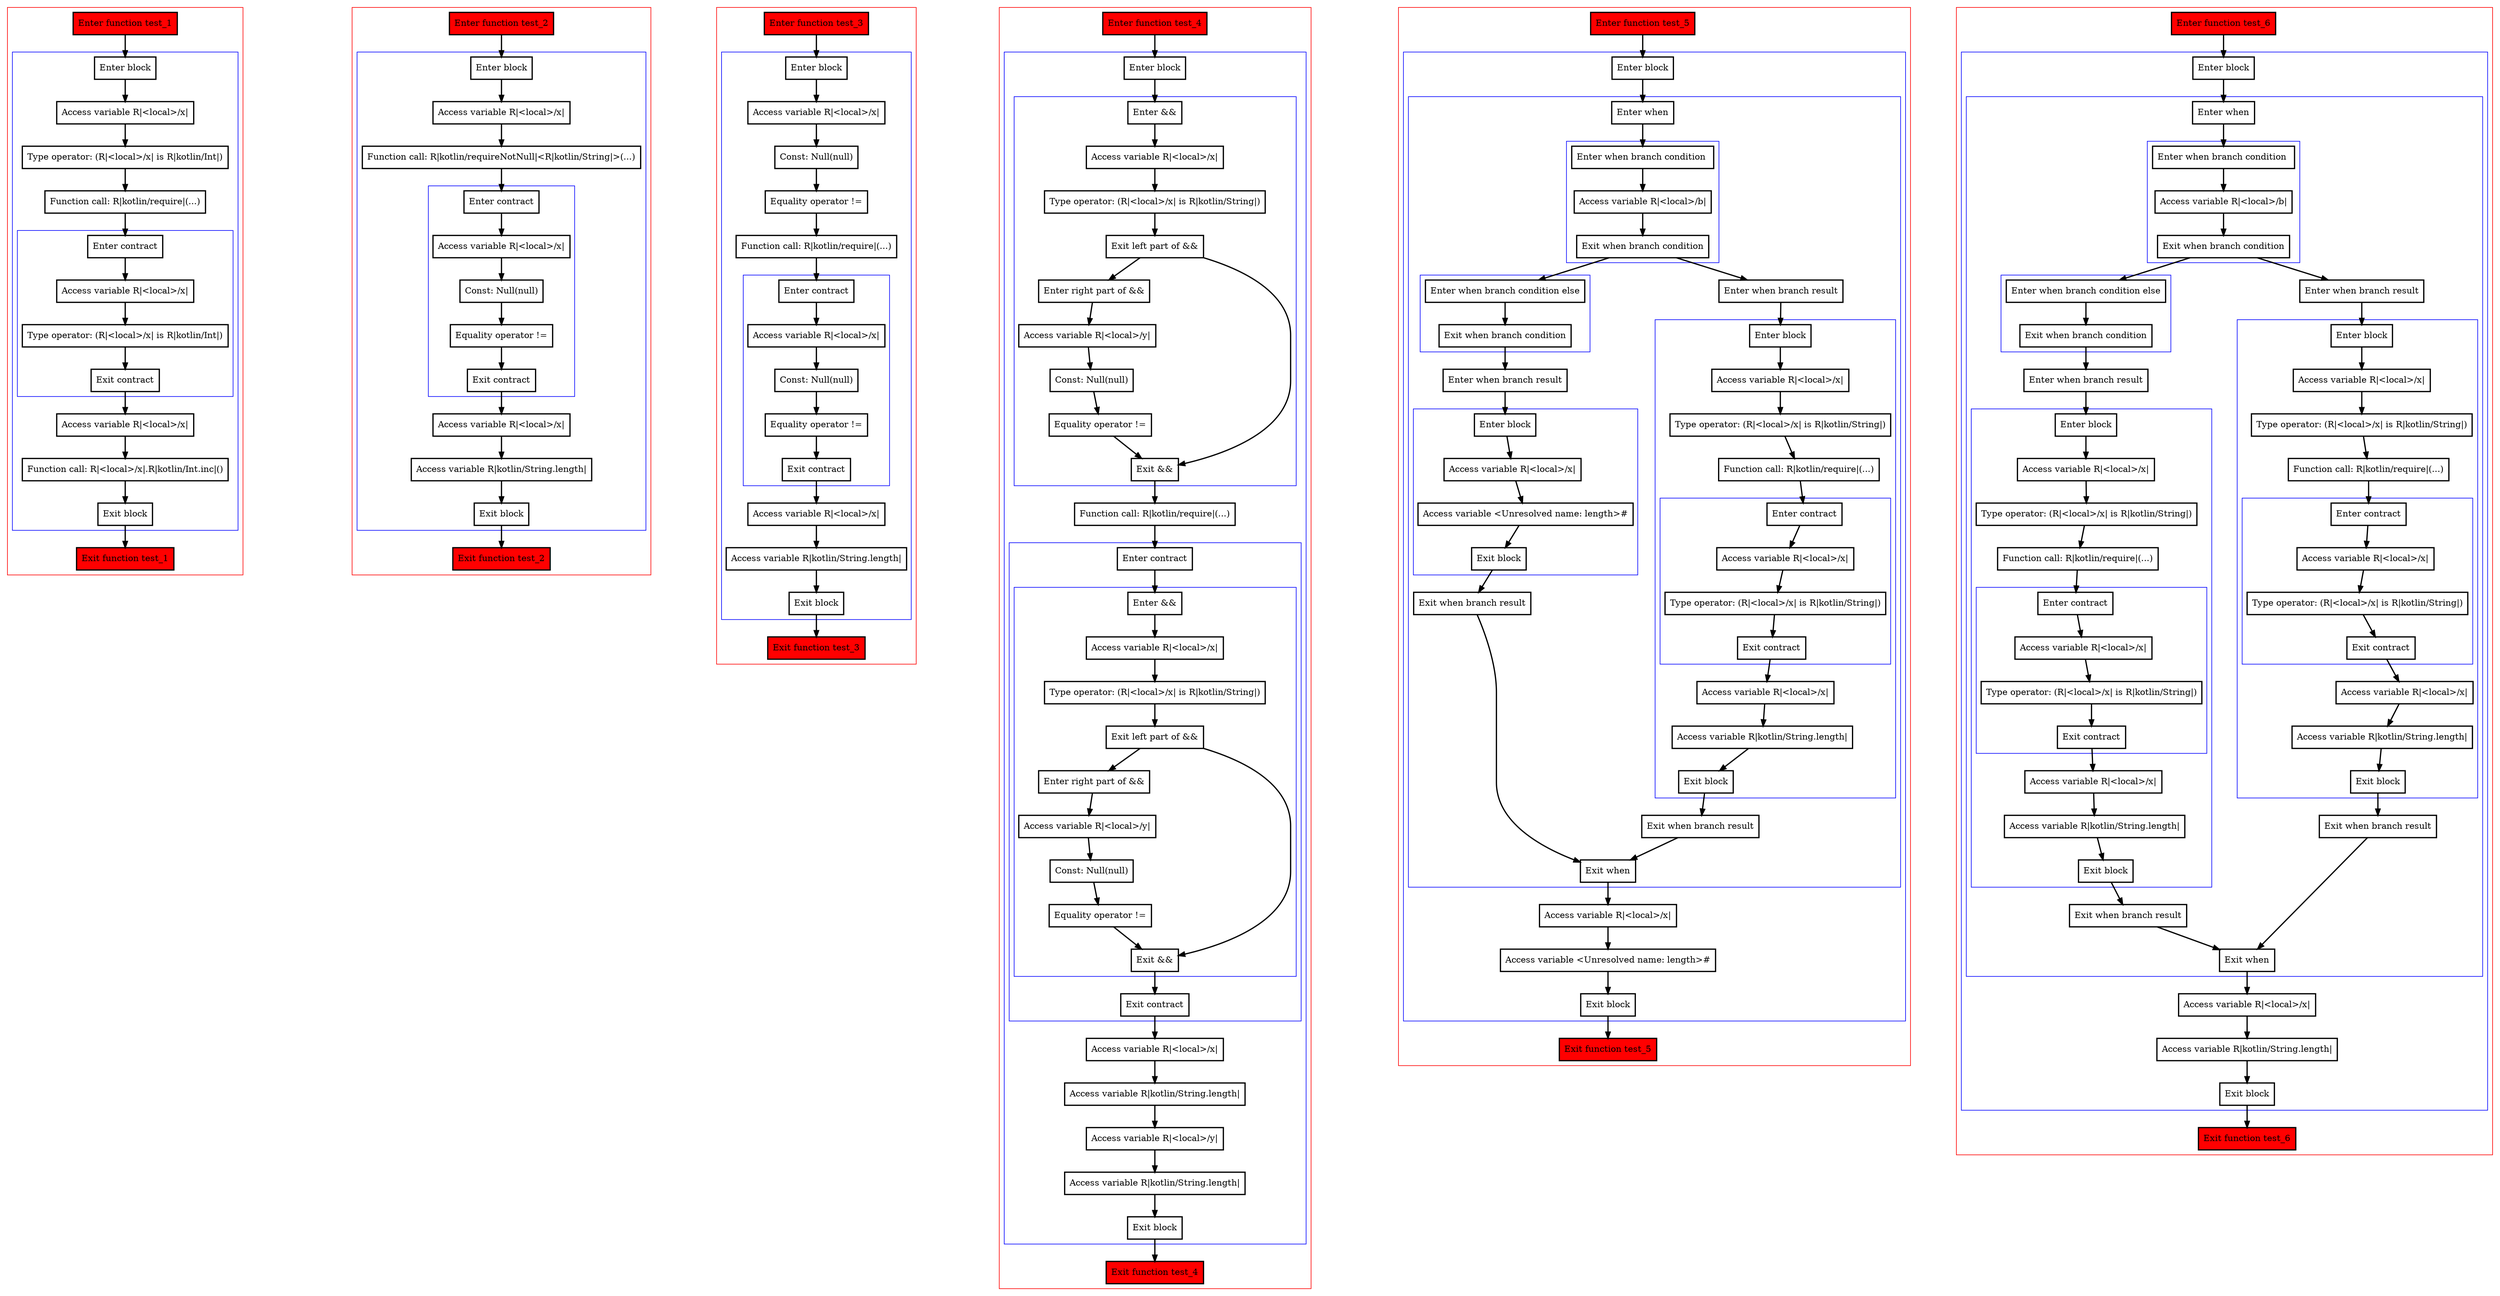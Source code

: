 digraph conditionalEffects_kt {
    graph [nodesep=3]
    node [shape=box penwidth=2]
    edge [penwidth=2]

    subgraph cluster_0 {
        color=red
        0 [label="Enter function test_1" style="filled" fillcolor=red];
        subgraph cluster_1 {
            color=blue
            1 [label="Enter block"];
            2 [label="Access variable R|<local>/x|"];
            3 [label="Type operator: (R|<local>/x| is R|kotlin/Int|)"];
            4 [label="Function call: R|kotlin/require|(...)"];
            subgraph cluster_2 {
                color=blue
                5 [label="Enter contract"];
                6 [label="Access variable R|<local>/x|"];
                7 [label="Type operator: (R|<local>/x| is R|kotlin/Int|)"];
                8 [label="Exit contract"];
            }
            9 [label="Access variable R|<local>/x|"];
            10 [label="Function call: R|<local>/x|.R|kotlin/Int.inc|()"];
            11 [label="Exit block"];
        }
        12 [label="Exit function test_1" style="filled" fillcolor=red];
    }
    0 -> {1};
    1 -> {2};
    2 -> {3};
    3 -> {4};
    4 -> {5};
    5 -> {6};
    6 -> {7};
    7 -> {8};
    8 -> {9};
    9 -> {10};
    10 -> {11};
    11 -> {12};

    subgraph cluster_3 {
        color=red
        13 [label="Enter function test_2" style="filled" fillcolor=red];
        subgraph cluster_4 {
            color=blue
            14 [label="Enter block"];
            15 [label="Access variable R|<local>/x|"];
            16 [label="Function call: R|kotlin/requireNotNull|<R|kotlin/String|>(...)"];
            subgraph cluster_5 {
                color=blue
                17 [label="Enter contract"];
                18 [label="Access variable R|<local>/x|"];
                19 [label="Const: Null(null)"];
                20 [label="Equality operator !="];
                21 [label="Exit contract"];
            }
            22 [label="Access variable R|<local>/x|"];
            23 [label="Access variable R|kotlin/String.length|"];
            24 [label="Exit block"];
        }
        25 [label="Exit function test_2" style="filled" fillcolor=red];
    }
    13 -> {14};
    14 -> {15};
    15 -> {16};
    16 -> {17};
    17 -> {18};
    18 -> {19};
    19 -> {20};
    20 -> {21};
    21 -> {22};
    22 -> {23};
    23 -> {24};
    24 -> {25};

    subgraph cluster_6 {
        color=red
        26 [label="Enter function test_3" style="filled" fillcolor=red];
        subgraph cluster_7 {
            color=blue
            27 [label="Enter block"];
            28 [label="Access variable R|<local>/x|"];
            29 [label="Const: Null(null)"];
            30 [label="Equality operator !="];
            31 [label="Function call: R|kotlin/require|(...)"];
            subgraph cluster_8 {
                color=blue
                32 [label="Enter contract"];
                33 [label="Access variable R|<local>/x|"];
                34 [label="Const: Null(null)"];
                35 [label="Equality operator !="];
                36 [label="Exit contract"];
            }
            37 [label="Access variable R|<local>/x|"];
            38 [label="Access variable R|kotlin/String.length|"];
            39 [label="Exit block"];
        }
        40 [label="Exit function test_3" style="filled" fillcolor=red];
    }
    26 -> {27};
    27 -> {28};
    28 -> {29};
    29 -> {30};
    30 -> {31};
    31 -> {32};
    32 -> {33};
    33 -> {34};
    34 -> {35};
    35 -> {36};
    36 -> {37};
    37 -> {38};
    38 -> {39};
    39 -> {40};

    subgraph cluster_9 {
        color=red
        41 [label="Enter function test_4" style="filled" fillcolor=red];
        subgraph cluster_10 {
            color=blue
            42 [label="Enter block"];
            subgraph cluster_11 {
                color=blue
                43 [label="Enter &&"];
                44 [label="Access variable R|<local>/x|"];
                45 [label="Type operator: (R|<local>/x| is R|kotlin/String|)"];
                46 [label="Exit left part of &&"];
                47 [label="Enter right part of &&"];
                48 [label="Access variable R|<local>/y|"];
                49 [label="Const: Null(null)"];
                50 [label="Equality operator !="];
                51 [label="Exit &&"];
            }
            52 [label="Function call: R|kotlin/require|(...)"];
            subgraph cluster_12 {
                color=blue
                53 [label="Enter contract"];
                subgraph cluster_13 {
                    color=blue
                    54 [label="Enter &&"];
                    55 [label="Access variable R|<local>/x|"];
                    56 [label="Type operator: (R|<local>/x| is R|kotlin/String|)"];
                    57 [label="Exit left part of &&"];
                    58 [label="Enter right part of &&"];
                    59 [label="Access variable R|<local>/y|"];
                    60 [label="Const: Null(null)"];
                    61 [label="Equality operator !="];
                    62 [label="Exit &&"];
                }
                63 [label="Exit contract"];
            }
            64 [label="Access variable R|<local>/x|"];
            65 [label="Access variable R|kotlin/String.length|"];
            66 [label="Access variable R|<local>/y|"];
            67 [label="Access variable R|kotlin/String.length|"];
            68 [label="Exit block"];
        }
        69 [label="Exit function test_4" style="filled" fillcolor=red];
    }
    41 -> {42};
    42 -> {43};
    43 -> {44};
    44 -> {45};
    45 -> {46};
    46 -> {51 47};
    47 -> {48};
    48 -> {49};
    49 -> {50};
    50 -> {51};
    51 -> {52};
    52 -> {53};
    53 -> {54};
    54 -> {55};
    55 -> {56};
    56 -> {57};
    57 -> {62 58};
    58 -> {59};
    59 -> {60};
    60 -> {61};
    61 -> {62};
    62 -> {63};
    63 -> {64};
    64 -> {65};
    65 -> {66};
    66 -> {67};
    67 -> {68};
    68 -> {69};

    subgraph cluster_14 {
        color=red
        70 [label="Enter function test_5" style="filled" fillcolor=red];
        subgraph cluster_15 {
            color=blue
            71 [label="Enter block"];
            subgraph cluster_16 {
                color=blue
                72 [label="Enter when"];
                subgraph cluster_17 {
                    color=blue
                    73 [label="Enter when branch condition "];
                    74 [label="Access variable R|<local>/b|"];
                    75 [label="Exit when branch condition"];
                }
                subgraph cluster_18 {
                    color=blue
                    76 [label="Enter when branch condition else"];
                    77 [label="Exit when branch condition"];
                }
                78 [label="Enter when branch result"];
                subgraph cluster_19 {
                    color=blue
                    79 [label="Enter block"];
                    80 [label="Access variable R|<local>/x|"];
                    81 [label="Access variable <Unresolved name: length>#"];
                    82 [label="Exit block"];
                }
                83 [label="Exit when branch result"];
                84 [label="Enter when branch result"];
                subgraph cluster_20 {
                    color=blue
                    85 [label="Enter block"];
                    86 [label="Access variable R|<local>/x|"];
                    87 [label="Type operator: (R|<local>/x| is R|kotlin/String|)"];
                    88 [label="Function call: R|kotlin/require|(...)"];
                    subgraph cluster_21 {
                        color=blue
                        89 [label="Enter contract"];
                        90 [label="Access variable R|<local>/x|"];
                        91 [label="Type operator: (R|<local>/x| is R|kotlin/String|)"];
                        92 [label="Exit contract"];
                    }
                    93 [label="Access variable R|<local>/x|"];
                    94 [label="Access variable R|kotlin/String.length|"];
                    95 [label="Exit block"];
                }
                96 [label="Exit when branch result"];
                97 [label="Exit when"];
            }
            98 [label="Access variable R|<local>/x|"];
            99 [label="Access variable <Unresolved name: length>#"];
            100 [label="Exit block"];
        }
        101 [label="Exit function test_5" style="filled" fillcolor=red];
    }
    70 -> {71};
    71 -> {72};
    72 -> {73};
    73 -> {74};
    74 -> {75};
    75 -> {84 76};
    76 -> {77};
    77 -> {78};
    78 -> {79};
    79 -> {80};
    80 -> {81};
    81 -> {82};
    82 -> {83};
    83 -> {97};
    84 -> {85};
    85 -> {86};
    86 -> {87};
    87 -> {88};
    88 -> {89};
    89 -> {90};
    90 -> {91};
    91 -> {92};
    92 -> {93};
    93 -> {94};
    94 -> {95};
    95 -> {96};
    96 -> {97};
    97 -> {98};
    98 -> {99};
    99 -> {100};
    100 -> {101};

    subgraph cluster_22 {
        color=red
        102 [label="Enter function test_6" style="filled" fillcolor=red];
        subgraph cluster_23 {
            color=blue
            103 [label="Enter block"];
            subgraph cluster_24 {
                color=blue
                104 [label="Enter when"];
                subgraph cluster_25 {
                    color=blue
                    105 [label="Enter when branch condition "];
                    106 [label="Access variable R|<local>/b|"];
                    107 [label="Exit when branch condition"];
                }
                subgraph cluster_26 {
                    color=blue
                    108 [label="Enter when branch condition else"];
                    109 [label="Exit when branch condition"];
                }
                110 [label="Enter when branch result"];
                subgraph cluster_27 {
                    color=blue
                    111 [label="Enter block"];
                    112 [label="Access variable R|<local>/x|"];
                    113 [label="Type operator: (R|<local>/x| is R|kotlin/String|)"];
                    114 [label="Function call: R|kotlin/require|(...)"];
                    subgraph cluster_28 {
                        color=blue
                        115 [label="Enter contract"];
                        116 [label="Access variable R|<local>/x|"];
                        117 [label="Type operator: (R|<local>/x| is R|kotlin/String|)"];
                        118 [label="Exit contract"];
                    }
                    119 [label="Access variable R|<local>/x|"];
                    120 [label="Access variable R|kotlin/String.length|"];
                    121 [label="Exit block"];
                }
                122 [label="Exit when branch result"];
                123 [label="Enter when branch result"];
                subgraph cluster_29 {
                    color=blue
                    124 [label="Enter block"];
                    125 [label="Access variable R|<local>/x|"];
                    126 [label="Type operator: (R|<local>/x| is R|kotlin/String|)"];
                    127 [label="Function call: R|kotlin/require|(...)"];
                    subgraph cluster_30 {
                        color=blue
                        128 [label="Enter contract"];
                        129 [label="Access variable R|<local>/x|"];
                        130 [label="Type operator: (R|<local>/x| is R|kotlin/String|)"];
                        131 [label="Exit contract"];
                    }
                    132 [label="Access variable R|<local>/x|"];
                    133 [label="Access variable R|kotlin/String.length|"];
                    134 [label="Exit block"];
                }
                135 [label="Exit when branch result"];
                136 [label="Exit when"];
            }
            137 [label="Access variable R|<local>/x|"];
            138 [label="Access variable R|kotlin/String.length|"];
            139 [label="Exit block"];
        }
        140 [label="Exit function test_6" style="filled" fillcolor=red];
    }
    102 -> {103};
    103 -> {104};
    104 -> {105};
    105 -> {106};
    106 -> {107};
    107 -> {123 108};
    108 -> {109};
    109 -> {110};
    110 -> {111};
    111 -> {112};
    112 -> {113};
    113 -> {114};
    114 -> {115};
    115 -> {116};
    116 -> {117};
    117 -> {118};
    118 -> {119};
    119 -> {120};
    120 -> {121};
    121 -> {122};
    122 -> {136};
    123 -> {124};
    124 -> {125};
    125 -> {126};
    126 -> {127};
    127 -> {128};
    128 -> {129};
    129 -> {130};
    130 -> {131};
    131 -> {132};
    132 -> {133};
    133 -> {134};
    134 -> {135};
    135 -> {136};
    136 -> {137};
    137 -> {138};
    138 -> {139};
    139 -> {140};

}
